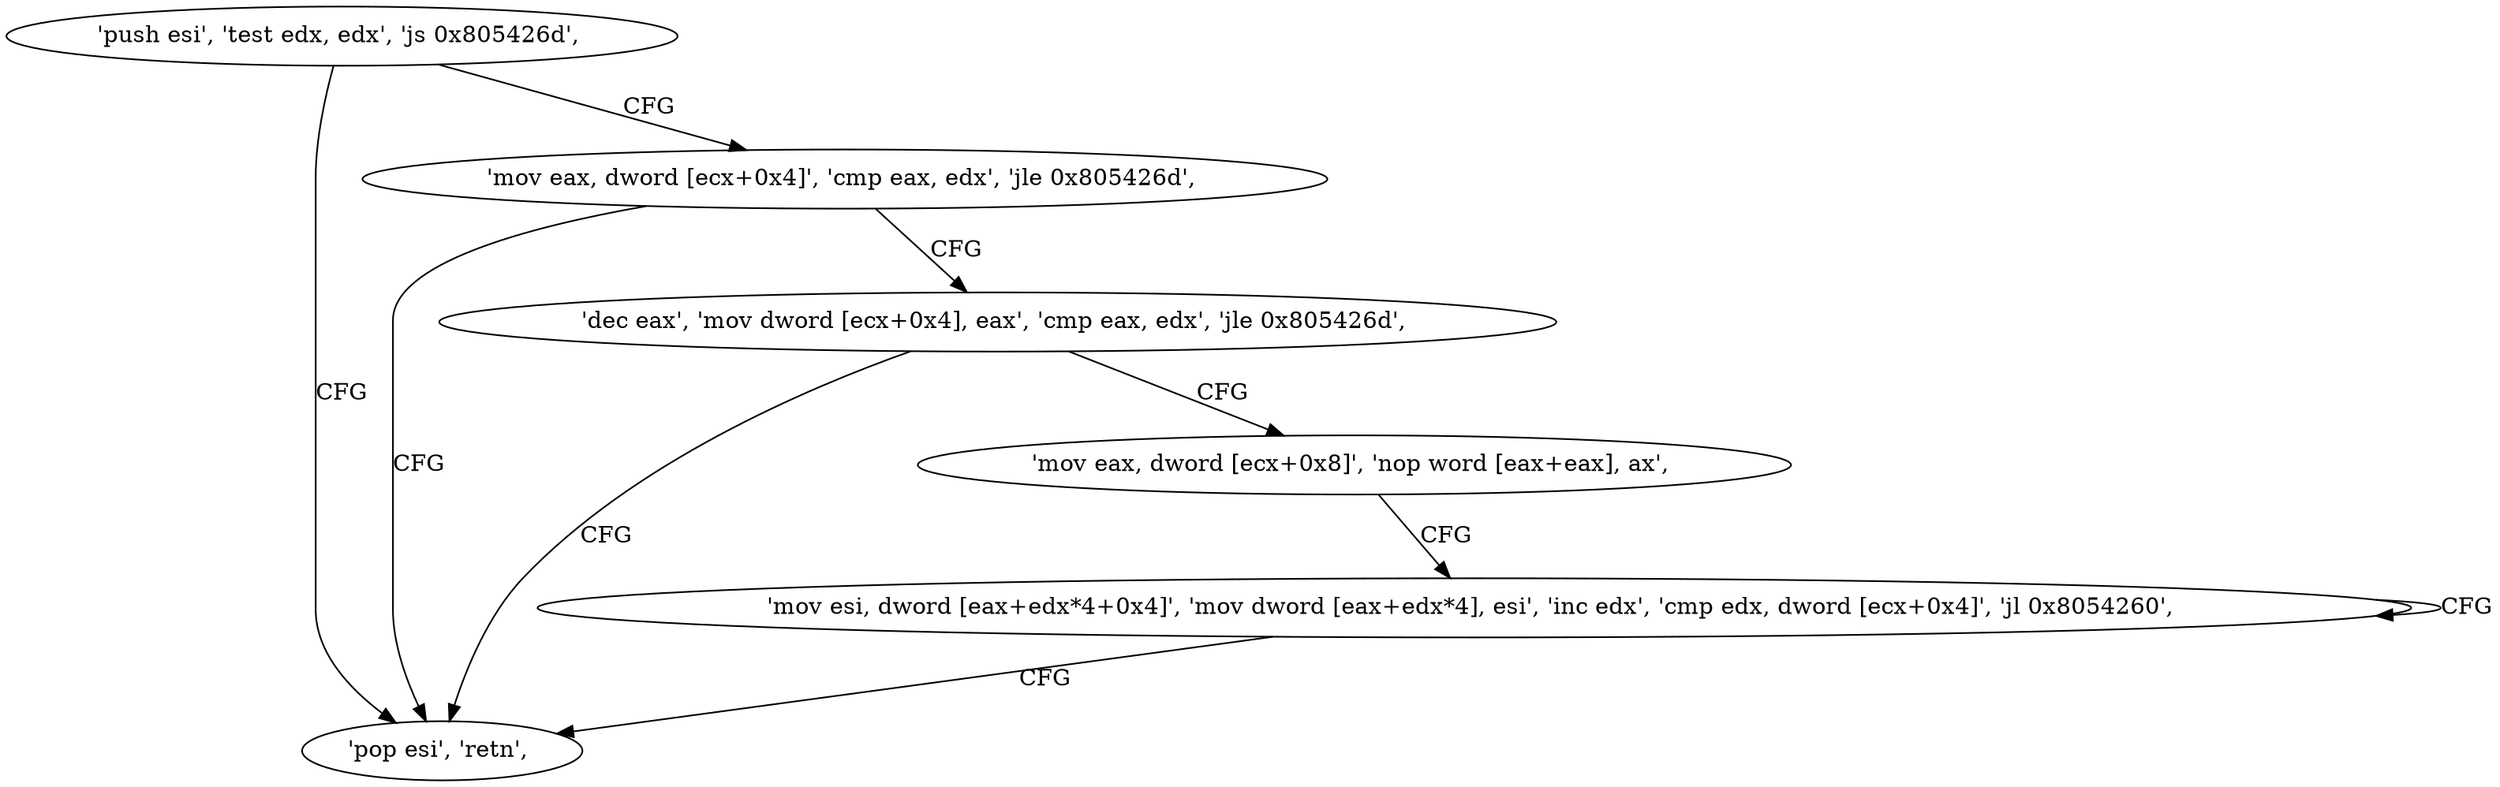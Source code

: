 digraph "func" {
"134562368" [label = "'push esi', 'test edx, edx', 'js 0x805426d', " ]
"134562413" [label = "'pop esi', 'retn', " ]
"134562373" [label = "'mov eax, dword [ecx+0x4]', 'cmp eax, edx', 'jle 0x805426d', " ]
"134562380" [label = "'dec eax', 'mov dword [ecx+0x4], eax', 'cmp eax, edx', 'jle 0x805426d', " ]
"134562388" [label = "'mov eax, dword [ecx+0x8]', 'nop word [eax+eax], ax', " ]
"134562400" [label = "'mov esi, dword [eax+edx*4+0x4]', 'mov dword [eax+edx*4], esi', 'inc edx', 'cmp edx, dword [ecx+0x4]', 'jl 0x8054260', " ]
"134562368" -> "134562413" [ label = "CFG" ]
"134562368" -> "134562373" [ label = "CFG" ]
"134562373" -> "134562413" [ label = "CFG" ]
"134562373" -> "134562380" [ label = "CFG" ]
"134562380" -> "134562413" [ label = "CFG" ]
"134562380" -> "134562388" [ label = "CFG" ]
"134562388" -> "134562400" [ label = "CFG" ]
"134562400" -> "134562400" [ label = "CFG" ]
"134562400" -> "134562413" [ label = "CFG" ]
}
